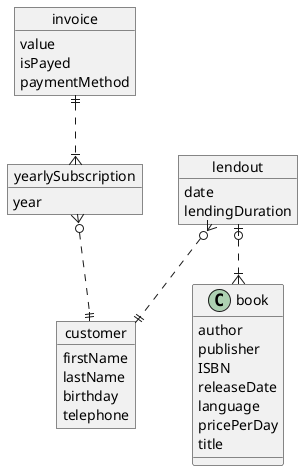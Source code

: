 @startuml

object customer {
    firstName
    lastName
    birthday
    telephone
}

object yearlySubscription {
    year
}

object invoice {
    value
    isPayed
    paymentMethod
}

object lendout {
    date
    lendingDuration
}

yearlySubscription }o..|| customer
invoice ||..|{ yearlySubscription

lendout }o..|| customer
lendout |o..|{ book

object book {
    author
    publisher
    ISBN
    releaseDate
    language
    pricePerDay
    title
}

@enduml